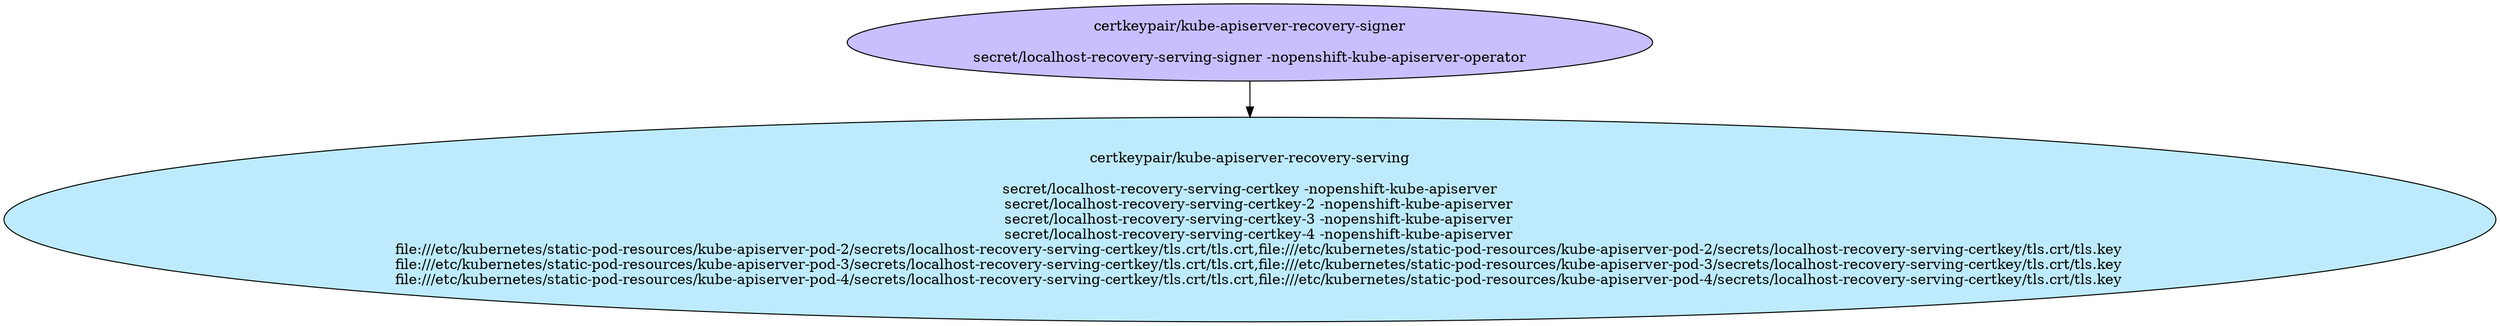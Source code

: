 digraph "Local Certificate" {
  // Node definitions.
  4 [
    label="certkeypair/kube-apiserver-recovery-signer\n\nsecret/localhost-recovery-serving-signer -nopenshift-kube-apiserver-operator\n"
    style=filled
    fillcolor="#c7bfff"
  ];
  5 [
    label="certkeypair/kube-apiserver-recovery-serving\n\nsecret/localhost-recovery-serving-certkey -nopenshift-kube-apiserver\n    secret/localhost-recovery-serving-certkey-2 -nopenshift-kube-apiserver\n    secret/localhost-recovery-serving-certkey-3 -nopenshift-kube-apiserver\n    secret/localhost-recovery-serving-certkey-4 -nopenshift-kube-apiserver\n    file:///etc/kubernetes/static-pod-resources/kube-apiserver-pod-2/secrets/localhost-recovery-serving-certkey/tls.crt/tls.crt,file:///etc/kubernetes/static-pod-resources/kube-apiserver-pod-2/secrets/localhost-recovery-serving-certkey/tls.crt/tls.key\n    file:///etc/kubernetes/static-pod-resources/kube-apiserver-pod-3/secrets/localhost-recovery-serving-certkey/tls.crt/tls.crt,file:///etc/kubernetes/static-pod-resources/kube-apiserver-pod-3/secrets/localhost-recovery-serving-certkey/tls.crt/tls.key\n    file:///etc/kubernetes/static-pod-resources/kube-apiserver-pod-4/secrets/localhost-recovery-serving-certkey/tls.crt/tls.crt,file:///etc/kubernetes/static-pod-resources/kube-apiserver-pod-4/secrets/localhost-recovery-serving-certkey/tls.crt/tls.key\n"
    style=filled
    fillcolor="#bdebfd"
  ];

  // Edge definitions.
  4 -> 5;
}